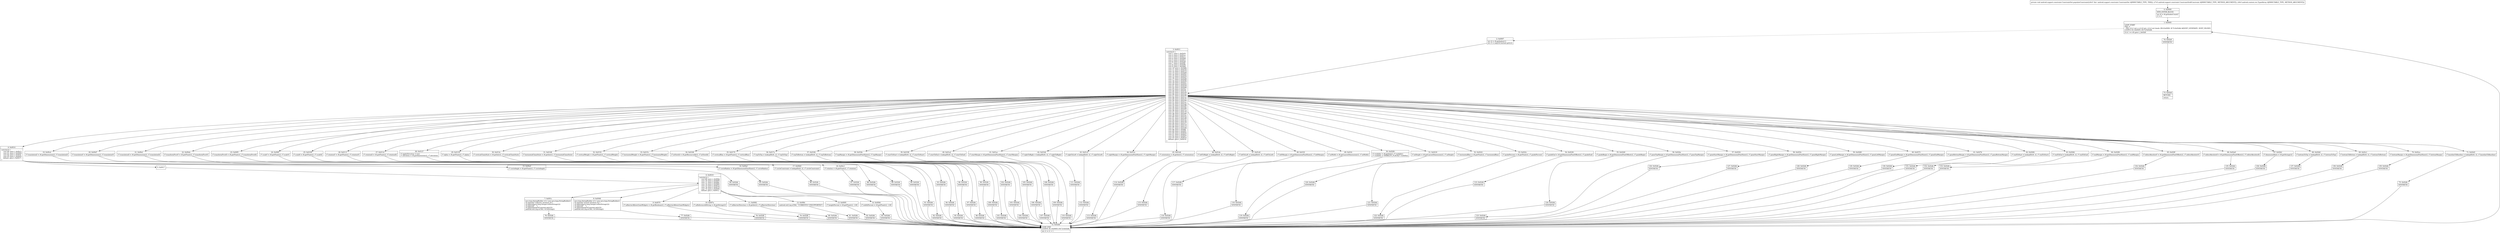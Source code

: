 digraph "CFG forandroid.support.constraint.ConstraintSet.populateConstraint(Landroid\/support\/constraint\/ConstraintSet$Constraint;Landroid\/content\/res\/TypedArray;)V" {
Node_0 [shape=record,label="{0\:\ 0x0000|MTH_ENTER_BLOCK\l|int r0 = r8.getIndexCount()\lr1 = 0\l}"];
Node_1 [shape=record,label="{1\:\ 0x0005|LOOP_START\lPHI: r1 \l  PHI: (r1v1 int) = (r1v0 int), (r1v2 int) binds: [B:0:0x0000, B:72:0x02db] A[DONT_GENERATE, DONT_INLINE]\lLOOP:0: B:1:0x0005\-\>B:72:0x02db\l|if (r1 \>= r0) goto L_0x02df\l}"];
Node_2 [shape=record,label="{2\:\ 0x0007|int r2 = r8.getIndex(r1)\lint r3 = mapToConstant.get(r2)\l}"];
Node_3 [shape=record,label="{3\:\ 0x0011|switch(r3) \{\l    case 1: goto L_0x02d3;\l    case 2: goto L_0x02ca;\l    case 3: goto L_0x02c1;\l    case 4: goto L_0x02b8;\l    case 5: goto L_0x02b1;\l    case 6: goto L_0x02a8;\l    case 7: goto L_0x029f;\l    case 8: goto L_0x0296;\l    case 9: goto L_0x028d;\l    case 10: goto L_0x0284;\l    case 11: goto L_0x027b;\l    case 12: goto L_0x0272;\l    case 13: goto L_0x0268;\l    case 14: goto L_0x025e;\l    case 15: goto L_0x0254;\l    case 16: goto L_0x024a;\l    case 17: goto L_0x0240;\l    case 18: goto L_0x0236;\l    case 19: goto L_0x022c;\l    case 20: goto L_0x0222;\l    case 21: goto L_0x0218;\l    case 22: goto L_0x0206;\l    case 23: goto L_0x01fc;\l    case 24: goto L_0x01f2;\l    case 25: goto L_0x01e8;\l    case 26: goto L_0x01de;\l    case 27: goto L_0x01d4;\l    case 28: goto L_0x01ca;\l    case 29: goto L_0x01c0;\l    case 30: goto L_0x01b6;\l    case 31: goto L_0x01ac;\l    case 32: goto L_0x01a2;\l    case 33: goto L_0x0198;\l    case 34: goto L_0x018e;\l    case 35: goto L_0x0184;\l    case 36: goto L_0x017a;\l    case 37: goto L_0x0170;\l    case 38: goto L_0x0166;\l    case 39: goto L_0x015c;\l    case 40: goto L_0x0152;\l    case 41: goto L_0x0148;\l    case 42: goto L_0x013e;\l    case 43: goto L_0x0134;\l    case 44: goto L_0x0127;\l    case 45: goto L_0x011d;\l    case 46: goto L_0x0113;\l    case 47: goto L_0x0109;\l    case 48: goto L_0x00ff;\l    case 49: goto L_0x00f5;\l    case 50: goto L_0x00eb;\l    case 51: goto L_0x00e1;\l    case 52: goto L_0x00d7;\l    case 53: goto L_0x00cd;\l    default: goto L_0x0014;\l\}\l}"];
Node_4 [shape=record,label="{4\:\ 0x0014|switch(r3) \{\l    case 60: goto L_0x00c3;\l    case 61: goto L_0x00b9;\l    case 62: goto L_0x00af;\l    case 63: goto L_0x00a5;\l    default: goto L_0x0017;\l\}\l}"];
Node_5 [shape=record,label="{5\:\ 0x0017}"];
Node_6 [shape=record,label="{6\:\ 0x0019|switch(r3) \{\l    case 69: goto L_0x009d;\l    case 70: goto L_0x0095;\l    case 71: goto L_0x008c;\l    case 72: goto L_0x0082;\l    case 73: goto L_0x007a;\l    case 74: goto L_0x0070;\l    case 75: goto L_0x0046;\l    default: goto L_0x001c;\l\}\l}"];
Node_7 [shape=record,label="{7\:\ 0x001c|java.lang.StringBuilder r4 = new java.lang.StringBuilder()\lr4.append(\"Unknown attribute 0x\")\lr4.append(java.lang.Integer.toHexString(r2))\lr4.append(\"   \")\lr4.append(mapToConstant.get(r2))\landroid.util.Log.w(TAG, r4.toString())\l}"];
Node_8 [shape=record,label="{8\:\ 0x0046|java.lang.StringBuilder r4 = new java.lang.StringBuilder()\lr4.append(\"unused attribute 0x\")\lr4.append(java.lang.Integer.toHexString(r2))\lr4.append(\"   \")\lr4.append(mapToConstant.get(r2))\landroid.util.Log.w(TAG, r4.toString())\l}"];
Node_9 [shape=record,label="{9\:\ 0x0070|r7.mBarrierAllowsGoneWidgets = r8.getBoolean(r2, r7.mBarrierAllowsGoneWidgets)\l}"];
Node_10 [shape=record,label="{10\:\ 0x007a|r7.mReferenceIdString = r8.getString(r2)\l}"];
Node_11 [shape=record,label="{11\:\ 0x0082|r7.mBarrierDirection = r8.getInt(r2, r7.mBarrierDirection)\l}"];
Node_12 [shape=record,label="{12\:\ 0x008c|android.util.Log.e(TAG, \"CURRENTLY UNSUPPORTED\")\l}"];
Node_13 [shape=record,label="{13\:\ 0x0095|r7.heightPercent = r8.getFloat(r2, 1.0f)\l}"];
Node_14 [shape=record,label="{14\:\ 0x009d|r7.widthPercent = r8.getFloat(r2, 1.0f)\l}"];
Node_15 [shape=record,label="{15\:\ 0x00a5|r7.circleAngle = r8.getFloat(r2, r7.circleAngle)\l}"];
Node_16 [shape=record,label="{16\:\ 0x00af|r7.circleRadius = r8.getDimensionPixelSize(r2, r7.circleRadius)\l}"];
Node_17 [shape=record,label="{17\:\ 0x00b9|r7.circleConstraint = lookupID(r8, r2, r7.circleConstraint)\l}"];
Node_18 [shape=record,label="{18\:\ 0x00c3|r7.rotation = r8.getFloat(r2, r7.rotation)\l}"];
Node_19 [shape=record,label="{19\:\ 0x00cd|r7.translationZ = r8.getDimension(r2, r7.translationZ)\l}"];
Node_20 [shape=record,label="{20\:\ 0x00d7|r7.translationY = r8.getDimension(r2, r7.translationY)\l}"];
Node_21 [shape=record,label="{21\:\ 0x00e1|r7.translationX = r8.getDimension(r2, r7.translationX)\l}"];
Node_22 [shape=record,label="{22\:\ 0x00eb|r7.transformPivotY = r8.getFloat(r2, r7.transformPivotY)\l}"];
Node_23 [shape=record,label="{23\:\ 0x00f5|r7.transformPivotX = r8.getFloat(r2, r7.transformPivotX)\l}"];
Node_24 [shape=record,label="{24\:\ 0x00ff|r7.scaleY = r8.getFloat(r2, r7.scaleY)\l}"];
Node_25 [shape=record,label="{25\:\ 0x0109|r7.scaleX = r8.getFloat(r2, r7.scaleX)\l}"];
Node_26 [shape=record,label="{26\:\ 0x0113|r7.rotationY = r8.getFloat(r2, r7.rotationY)\l}"];
Node_27 [shape=record,label="{27\:\ 0x011d|r7.rotationX = r8.getFloat(r2, r7.rotationX)\l}"];
Node_28 [shape=record,label="{28\:\ 0x0127|r7.applyElevation = true\lr7.elevation = r8.getDimension(r2, r7.elevation)\l}"];
Node_29 [shape=record,label="{29\:\ 0x0134|r7.alpha = r8.getFloat(r2, r7.alpha)\l}"];
Node_30 [shape=record,label="{30\:\ 0x013e|r7.verticalChainStyle = r8.getInt(r2, r7.verticalChainStyle)\l}"];
Node_31 [shape=record,label="{31\:\ 0x0148|r7.horizontalChainStyle = r8.getInt(r2, r7.horizontalChainStyle)\l}"];
Node_32 [shape=record,label="{32\:\ 0x0152|r7.verticalWeight = r8.getFloat(r2, r7.verticalWeight)\l}"];
Node_33 [shape=record,label="{33\:\ 0x015c|r7.horizontalWeight = r8.getFloat(r2, r7.horizontalWeight)\l}"];
Node_34 [shape=record,label="{34\:\ 0x0166|r7.mViewId = r8.getResourceId(r2, r7.mViewId)\l}"];
Node_35 [shape=record,label="{35\:\ 0x0170|r7.verticalBias = r8.getFloat(r2, r7.verticalBias)\l}"];
Node_36 [shape=record,label="{36\:\ 0x017a|r7.topToTop = lookupID(r8, r2, r7.topToTop)\l}"];
Node_37 [shape=record,label="{37\:\ 0x0184|r7.topToBottom = lookupID(r8, r2, r7.topToBottom)\l}"];
Node_38 [shape=record,label="{38\:\ 0x018e|r7.topMargin = r8.getDimensionPixelSize(r2, r7.topMargin)\l}"];
Node_39 [shape=record,label="{39\:\ 0x0198|r7.startToStart = lookupID(r8, r2, r7.startToStart)\l}"];
Node_40 [shape=record,label="{40\:\ 0x01a2|r7.startToEnd = lookupID(r8, r2, r7.startToEnd)\l}"];
Node_41 [shape=record,label="{41\:\ 0x01ac|r7.startMargin = r8.getDimensionPixelSize(r2, r7.startMargin)\l}"];
Node_42 [shape=record,label="{42\:\ 0x01b6|r7.rightToRight = lookupID(r8, r2, r7.rightToRight)\l}"];
Node_43 [shape=record,label="{43\:\ 0x01c0|r7.rightToLeft = lookupID(r8, r2, r7.rightToLeft)\l}"];
Node_44 [shape=record,label="{44\:\ 0x01ca|r7.rightMargin = r8.getDimensionPixelSize(r2, r7.rightMargin)\l}"];
Node_45 [shape=record,label="{45\:\ 0x01d4|r7.orientation = r8.getInt(r2, r7.orientation)\l}"];
Node_46 [shape=record,label="{46\:\ 0x01de|r7.leftToRight = lookupID(r8, r2, r7.leftToRight)\l}"];
Node_47 [shape=record,label="{47\:\ 0x01e8|r7.leftToLeft = lookupID(r8, r2, r7.leftToLeft)\l}"];
Node_48 [shape=record,label="{48\:\ 0x01f2|r7.leftMargin = r8.getDimensionPixelSize(r2, r7.leftMargin)\l}"];
Node_49 [shape=record,label="{49\:\ 0x01fc|r7.mWidth = r8.getLayoutDimension(r2, r7.mWidth)\l}"];
Node_50 [shape=record,label="{50\:\ 0x0206|r7.visibility = r8.getInt(r2, r7.visibility)\lr7.visibility = VISIBILITY_FLAGS[r7.visibility]\l}"];
Node_51 [shape=record,label="{51\:\ 0x0218|r7.mHeight = r8.getLayoutDimension(r2, r7.mHeight)\l}"];
Node_52 [shape=record,label="{52\:\ 0x0222|r7.horizontalBias = r8.getFloat(r2, r7.horizontalBias)\l}"];
Node_53 [shape=record,label="{53\:\ 0x022c|r7.guidePercent = r8.getFloat(r2, r7.guidePercent)\l}"];
Node_54 [shape=record,label="{54\:\ 0x0236|r7.guideEnd = r8.getDimensionPixelOffset(r2, r7.guideEnd)\l}"];
Node_55 [shape=record,label="{55\:\ 0x0240|r7.guideBegin = r8.getDimensionPixelOffset(r2, r7.guideBegin)\l}"];
Node_56 [shape=record,label="{56\:\ 0x024a|r7.goneTopMargin = r8.getDimensionPixelSize(r2, r7.goneTopMargin)\l}"];
Node_57 [shape=record,label="{57\:\ 0x0254|r7.goneStartMargin = r8.getDimensionPixelSize(r2, r7.goneStartMargin)\l}"];
Node_58 [shape=record,label="{58\:\ 0x025e|r7.goneRightMargin = r8.getDimensionPixelSize(r2, r7.goneRightMargin)\l}"];
Node_59 [shape=record,label="{59\:\ 0x0268|r7.goneLeftMargin = r8.getDimensionPixelSize(r2, r7.goneLeftMargin)\l}"];
Node_60 [shape=record,label="{60\:\ 0x0272|r7.goneEndMargin = r8.getDimensionPixelSize(r2, r7.goneEndMargin)\l}"];
Node_61 [shape=record,label="{61\:\ 0x027b|r7.goneBottomMargin = r8.getDimensionPixelSize(r2, r7.goneBottomMargin)\l}"];
Node_62 [shape=record,label="{62\:\ 0x0284|r7.endToStart = lookupID(r8, r2, r7.endToStart)\l}"];
Node_63 [shape=record,label="{63\:\ 0x028d|r7.endToEnd = lookupID(r8, r2, r7.endToEnd)\l}"];
Node_64 [shape=record,label="{64\:\ 0x0296|r7.endMargin = r8.getDimensionPixelSize(r2, r7.endMargin)\l}"];
Node_65 [shape=record,label="{65\:\ 0x029f|r7.editorAbsoluteY = r8.getDimensionPixelOffset(r2, r7.editorAbsoluteY)\l}"];
Node_66 [shape=record,label="{66\:\ 0x02a8|r7.editorAbsoluteX = r8.getDimensionPixelOffset(r2, r7.editorAbsoluteX)\l}"];
Node_67 [shape=record,label="{67\:\ 0x02b1|r7.dimensionRatio = r8.getString(r2)\l}"];
Node_68 [shape=record,label="{68\:\ 0x02b8|r7.bottomToTop = lookupID(r8, r2, r7.bottomToTop)\l}"];
Node_69 [shape=record,label="{69\:\ 0x02c1|r7.bottomToBottom = lookupID(r8, r2, r7.bottomToBottom)\l}"];
Node_70 [shape=record,label="{70\:\ 0x02ca|r7.bottomMargin = r8.getDimensionPixelSize(r2, r7.bottomMargin)\l}"];
Node_71 [shape=record,label="{71\:\ 0x02d3|r7.baselineToBaseline = lookupID(r8, r2, r7.baselineToBaseline)\l}"];
Node_72 [shape=record,label="{72\:\ 0x02db|LOOP_END\lLOOP:0: B:1:0x0005\-\>B:72:0x02db\l|int r1 = r1 + 1\l}"];
Node_73 [shape=record,label="{73\:\ 0x02df|RETURN\l|return\l}"];
Node_74 [shape=record,label="{74\:\ 0x02df|SYNTHETIC\l}"];
Node_75 [shape=record,label="{75\:\ 0x02db|SYNTHETIC\l}"];
Node_76 [shape=record,label="{76\:\ 0x02db|SYNTHETIC\l}"];
Node_77 [shape=record,label="{77\:\ 0x02db|SYNTHETIC\l}"];
Node_78 [shape=record,label="{78\:\ 0x02db|SYNTHETIC\l}"];
Node_79 [shape=record,label="{79\:\ 0x02db|SYNTHETIC\l}"];
Node_80 [shape=record,label="{80\:\ 0x02db|SYNTHETIC\l}"];
Node_81 [shape=record,label="{81\:\ 0x02db|SYNTHETIC\l}"];
Node_82 [shape=record,label="{82\:\ 0x02db|SYNTHETIC\l}"];
Node_83 [shape=record,label="{83\:\ 0x02db|SYNTHETIC\l}"];
Node_84 [shape=record,label="{84\:\ 0x02db|SYNTHETIC\l}"];
Node_85 [shape=record,label="{85\:\ 0x02db|SYNTHETIC\l}"];
Node_86 [shape=record,label="{86\:\ 0x02db|SYNTHETIC\l}"];
Node_87 [shape=record,label="{87\:\ 0x02db|SYNTHETIC\l}"];
Node_88 [shape=record,label="{88\:\ 0x02db|SYNTHETIC\l}"];
Node_89 [shape=record,label="{89\:\ 0x02db|SYNTHETIC\l}"];
Node_90 [shape=record,label="{90\:\ 0x02db|SYNTHETIC\l}"];
Node_91 [shape=record,label="{91\:\ 0x02db|SYNTHETIC\l}"];
Node_92 [shape=record,label="{92\:\ 0x02db|SYNTHETIC\l}"];
Node_93 [shape=record,label="{93\:\ 0x02db|SYNTHETIC\l}"];
Node_94 [shape=record,label="{94\:\ 0x02db|SYNTHETIC\l}"];
Node_95 [shape=record,label="{95\:\ 0x02db|SYNTHETIC\l}"];
Node_96 [shape=record,label="{96\:\ 0x02db|SYNTHETIC\l}"];
Node_97 [shape=record,label="{97\:\ 0x02db|SYNTHETIC\l}"];
Node_98 [shape=record,label="{98\:\ 0x02db|SYNTHETIC\l}"];
Node_99 [shape=record,label="{99\:\ 0x02db|SYNTHETIC\l}"];
Node_100 [shape=record,label="{100\:\ 0x02db|SYNTHETIC\l}"];
Node_101 [shape=record,label="{101\:\ 0x02db|SYNTHETIC\l}"];
Node_102 [shape=record,label="{102\:\ 0x02db|SYNTHETIC\l}"];
Node_103 [shape=record,label="{103\:\ 0x02db|SYNTHETIC\l}"];
Node_104 [shape=record,label="{104\:\ 0x02db|SYNTHETIC\l}"];
Node_105 [shape=record,label="{105\:\ 0x02db|SYNTHETIC\l}"];
Node_106 [shape=record,label="{106\:\ 0x02db|SYNTHETIC\l}"];
Node_107 [shape=record,label="{107\:\ 0x02db|SYNTHETIC\l}"];
Node_108 [shape=record,label="{108\:\ 0x02db|SYNTHETIC\l}"];
Node_109 [shape=record,label="{109\:\ 0x02db|SYNTHETIC\l}"];
Node_110 [shape=record,label="{110\:\ 0x02db|SYNTHETIC\l}"];
Node_111 [shape=record,label="{111\:\ 0x02db|SYNTHETIC\l}"];
Node_112 [shape=record,label="{112\:\ 0x02db|SYNTHETIC\l}"];
Node_113 [shape=record,label="{113\:\ 0x02db|SYNTHETIC\l}"];
Node_114 [shape=record,label="{114\:\ 0x02db|SYNTHETIC\l}"];
Node_115 [shape=record,label="{115\:\ 0x02db|SYNTHETIC\l}"];
Node_116 [shape=record,label="{116\:\ 0x02db|SYNTHETIC\l}"];
Node_117 [shape=record,label="{117\:\ 0x02db|SYNTHETIC\l}"];
Node_118 [shape=record,label="{118\:\ 0x02db|SYNTHETIC\l}"];
Node_119 [shape=record,label="{119\:\ 0x02db|SYNTHETIC\l}"];
Node_120 [shape=record,label="{120\:\ 0x02db|SYNTHETIC\l}"];
Node_121 [shape=record,label="{121\:\ 0x02db|SYNTHETIC\l}"];
Node_122 [shape=record,label="{122\:\ 0x02db|SYNTHETIC\l}"];
Node_123 [shape=record,label="{123\:\ 0x02db|SYNTHETIC\l}"];
Node_124 [shape=record,label="{124\:\ 0x02db|SYNTHETIC\l}"];
Node_125 [shape=record,label="{125\:\ 0x02db|SYNTHETIC\l}"];
Node_126 [shape=record,label="{126\:\ 0x02db|SYNTHETIC\l}"];
Node_127 [shape=record,label="{127\:\ 0x02db|SYNTHETIC\l}"];
Node_128 [shape=record,label="{128\:\ 0x02db|SYNTHETIC\l}"];
Node_129 [shape=record,label="{129\:\ 0x02db|SYNTHETIC\l}"];
Node_130 [shape=record,label="{130\:\ 0x02db|SYNTHETIC\l}"];
Node_131 [shape=record,label="{131\:\ 0x02db|SYNTHETIC\l}"];
Node_132 [shape=record,label="{132\:\ 0x02db|SYNTHETIC\l}"];
Node_133 [shape=record,label="{133\:\ 0x02db|SYNTHETIC\l}"];
Node_134 [shape=record,label="{134\:\ 0x02db|SYNTHETIC\l}"];
Node_135 [shape=record,label="{135\:\ 0x02db|SYNTHETIC\l}"];
Node_136 [shape=record,label="{136\:\ 0x02db|SYNTHETIC\l}"];
Node_137 [shape=record,label="{137\:\ 0x02db|SYNTHETIC\l}"];
Node_138 [shape=record,label="{138\:\ 0x02db|SYNTHETIC\l}"];
Node_139 [shape=record,label="{139\:\ 0x02db|SYNTHETIC\l}"];
MethodNode[shape=record,label="{private void android.support.constraint.ConstraintSet.populateConstraint((r6v0 'this' android.support.constraint.ConstraintSet A[IMMUTABLE_TYPE, THIS]), (r7v0 android.support.constraint.ConstraintSet$Constraint A[IMMUTABLE_TYPE, METHOD_ARGUMENT]), (r8v0 android.content.res.TypedArray A[IMMUTABLE_TYPE, METHOD_ARGUMENT])) }"];
MethodNode -> Node_0;
Node_0 -> Node_1;
Node_1 -> Node_2[style=dashed];
Node_1 -> Node_74;
Node_2 -> Node_3;
Node_3 -> Node_4;
Node_3 -> Node_19;
Node_3 -> Node_20;
Node_3 -> Node_21;
Node_3 -> Node_22;
Node_3 -> Node_23;
Node_3 -> Node_24;
Node_3 -> Node_25;
Node_3 -> Node_26;
Node_3 -> Node_27;
Node_3 -> Node_28;
Node_3 -> Node_29;
Node_3 -> Node_30;
Node_3 -> Node_31;
Node_3 -> Node_32;
Node_3 -> Node_33;
Node_3 -> Node_34;
Node_3 -> Node_35;
Node_3 -> Node_36;
Node_3 -> Node_37;
Node_3 -> Node_38;
Node_3 -> Node_39;
Node_3 -> Node_40;
Node_3 -> Node_41;
Node_3 -> Node_42;
Node_3 -> Node_43;
Node_3 -> Node_44;
Node_3 -> Node_45;
Node_3 -> Node_46;
Node_3 -> Node_47;
Node_3 -> Node_48;
Node_3 -> Node_49;
Node_3 -> Node_50;
Node_3 -> Node_51;
Node_3 -> Node_52;
Node_3 -> Node_53;
Node_3 -> Node_54;
Node_3 -> Node_55;
Node_3 -> Node_56;
Node_3 -> Node_57;
Node_3 -> Node_58;
Node_3 -> Node_59;
Node_3 -> Node_60;
Node_3 -> Node_61;
Node_3 -> Node_62;
Node_3 -> Node_63;
Node_3 -> Node_64;
Node_3 -> Node_65;
Node_3 -> Node_66;
Node_3 -> Node_67;
Node_3 -> Node_68;
Node_3 -> Node_69;
Node_3 -> Node_70;
Node_3 -> Node_71;
Node_4 -> Node_5;
Node_4 -> Node_15;
Node_4 -> Node_16;
Node_4 -> Node_17;
Node_4 -> Node_18;
Node_5 -> Node_6;
Node_6 -> Node_7;
Node_6 -> Node_8;
Node_6 -> Node_9;
Node_6 -> Node_10;
Node_6 -> Node_11;
Node_6 -> Node_12;
Node_6 -> Node_13;
Node_6 -> Node_14;
Node_7 -> Node_76;
Node_8 -> Node_77;
Node_9 -> Node_78;
Node_10 -> Node_79;
Node_11 -> Node_80;
Node_12 -> Node_81;
Node_13 -> Node_82;
Node_14 -> Node_83;
Node_15 -> Node_84;
Node_16 -> Node_85;
Node_17 -> Node_86;
Node_18 -> Node_87;
Node_19 -> Node_88;
Node_20 -> Node_89;
Node_21 -> Node_90;
Node_22 -> Node_91;
Node_23 -> Node_92;
Node_24 -> Node_93;
Node_25 -> Node_94;
Node_26 -> Node_95;
Node_27 -> Node_96;
Node_28 -> Node_97;
Node_29 -> Node_98;
Node_30 -> Node_99;
Node_31 -> Node_100;
Node_32 -> Node_101;
Node_33 -> Node_102;
Node_34 -> Node_103;
Node_35 -> Node_104;
Node_36 -> Node_105;
Node_37 -> Node_106;
Node_38 -> Node_107;
Node_39 -> Node_108;
Node_40 -> Node_109;
Node_41 -> Node_110;
Node_42 -> Node_111;
Node_43 -> Node_112;
Node_44 -> Node_113;
Node_45 -> Node_114;
Node_46 -> Node_115;
Node_47 -> Node_116;
Node_48 -> Node_117;
Node_49 -> Node_118;
Node_50 -> Node_119;
Node_51 -> Node_120;
Node_52 -> Node_121;
Node_53 -> Node_122;
Node_54 -> Node_123;
Node_55 -> Node_124;
Node_56 -> Node_125;
Node_57 -> Node_126;
Node_58 -> Node_127;
Node_59 -> Node_128;
Node_60 -> Node_129;
Node_61 -> Node_130;
Node_62 -> Node_131;
Node_63 -> Node_132;
Node_64 -> Node_133;
Node_65 -> Node_134;
Node_66 -> Node_135;
Node_67 -> Node_136;
Node_68 -> Node_137;
Node_69 -> Node_138;
Node_70 -> Node_139;
Node_71 -> Node_75;
Node_72 -> Node_1;
Node_74 -> Node_73;
Node_75 -> Node_72;
Node_76 -> Node_72;
Node_77 -> Node_72;
Node_78 -> Node_72;
Node_79 -> Node_72;
Node_80 -> Node_72;
Node_81 -> Node_72;
Node_82 -> Node_72;
Node_83 -> Node_72;
Node_84 -> Node_72;
Node_85 -> Node_72;
Node_86 -> Node_72;
Node_87 -> Node_72;
Node_88 -> Node_72;
Node_89 -> Node_72;
Node_90 -> Node_72;
Node_91 -> Node_72;
Node_92 -> Node_72;
Node_93 -> Node_72;
Node_94 -> Node_72;
Node_95 -> Node_72;
Node_96 -> Node_72;
Node_97 -> Node_72;
Node_98 -> Node_72;
Node_99 -> Node_72;
Node_100 -> Node_72;
Node_101 -> Node_72;
Node_102 -> Node_72;
Node_103 -> Node_72;
Node_104 -> Node_72;
Node_105 -> Node_72;
Node_106 -> Node_72;
Node_107 -> Node_72;
Node_108 -> Node_72;
Node_109 -> Node_72;
Node_110 -> Node_72;
Node_111 -> Node_72;
Node_112 -> Node_72;
Node_113 -> Node_72;
Node_114 -> Node_72;
Node_115 -> Node_72;
Node_116 -> Node_72;
Node_117 -> Node_72;
Node_118 -> Node_72;
Node_119 -> Node_72;
Node_120 -> Node_72;
Node_121 -> Node_72;
Node_122 -> Node_72;
Node_123 -> Node_72;
Node_124 -> Node_72;
Node_125 -> Node_72;
Node_126 -> Node_72;
Node_127 -> Node_72;
Node_128 -> Node_72;
Node_129 -> Node_72;
Node_130 -> Node_72;
Node_131 -> Node_72;
Node_132 -> Node_72;
Node_133 -> Node_72;
Node_134 -> Node_72;
Node_135 -> Node_72;
Node_136 -> Node_72;
Node_137 -> Node_72;
Node_138 -> Node_72;
Node_139 -> Node_72;
}


